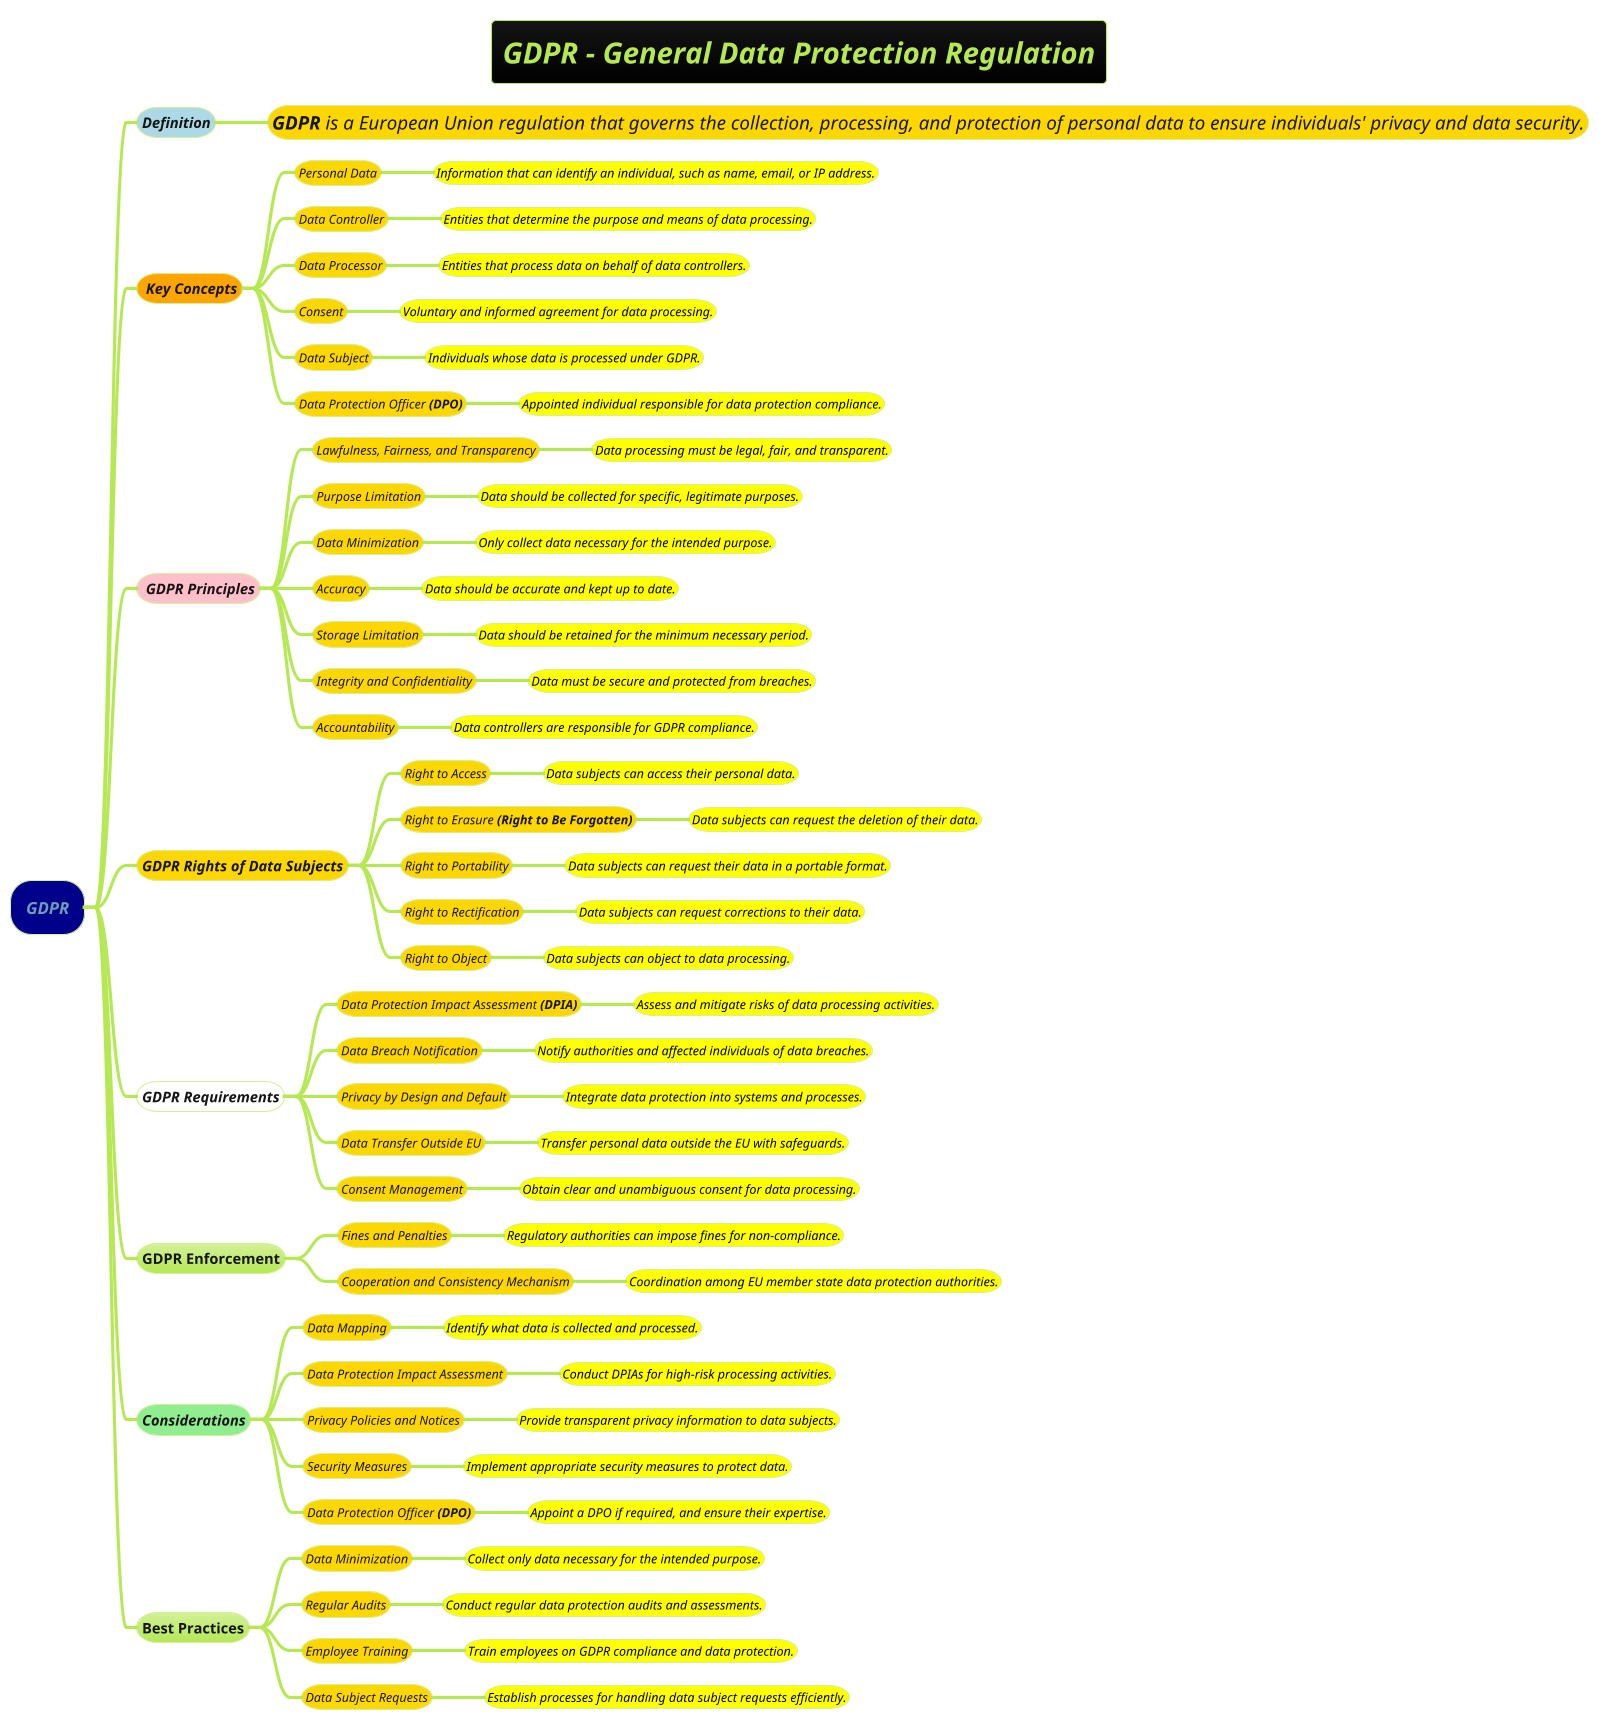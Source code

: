 @startmindmap
title =<i>GDPR - General Data Protection Regulation
!theme hacker

*[#darkblue] <i>GDPR
**[#lightblue] <i>Definition
***[#gold] <i><size:18>**GDPR** is a European Union regulation that governs the collection, processing, and protection of personal data to ensure individuals' privacy and data security.

**[#orange] <i> Key Concepts
***[#gold] <i><size:12>Personal Data
****[#yellow] <color #black><i><size:12>Information that can identify an individual, such as name, email, or IP address.
***[#gold] <i><size:12>Data Controller
****[#yellow] <color #black><i><size:12>Entities that determine the purpose and means of data processing.
***[#gold] <i><size:12>Data Processor
****[#yellow] <color #black><i><size:12>Entities that process data on behalf of data controllers.
***[#gold] <i><size:12>Consent
****[#yellow] <color #black><i><size:12>Voluntary and informed agreement for data processing.
***[#gold] <i><size:12>Data Subject
****[#yellow] <color #black><i><size:12>Individuals whose data is processed under GDPR.
***[#gold] <i><size:12>Data Protection Officer **(DPO)**
****[#yellow] <color #black><i><size:12>Appointed individual responsible for data protection compliance.

**[#pink] <i> GDPR Principles
***[#gold] <i><size:12>Lawfulness, Fairness, and Transparency
****[#yellow] <color #black><i><size:12>Data processing must be legal, fair, and transparent.
***[#gold] <i><size:12>Purpose Limitation
****[#yellow] <color #black><i><size:12>Data should be collected for specific, legitimate purposes.
***[#gold] <i><size:12>Data Minimization
****[#yellow] <color #black><i><size:12>Only collect data necessary for the intended purpose.
***[#gold] <i><size:12>Accuracy
****[#yellow] <color #black><i><size:12>Data should be accurate and kept up to date.
***[#gold] <i><size:12>Storage Limitation
****[#yellow] <color #black><i><size:12>Data should be retained for the minimum necessary period.
***[#gold] <i><size:12>Integrity and Confidentiality
****[#yellow] <color #black><i><size:12>Data must be secure and protected from breaches.
***[#gold] <i><size:12>Accountability
****[#yellow] <color #black><i><size:12>Data controllers are responsible for GDPR compliance.

**[#gold] <i>GDPR Rights of Data Subjects
***[#gold] <i><size:12>Right to Access
****[#yellow] <color #black><i><size:12>Data subjects can access their personal data.
***[#gold] <i><size:12>Right to Erasure **(Right to Be Forgotten)**
****[#yellow] <color #black><i><size:12>Data subjects can request the deletion of their data.
***[#gold] <i><size:12>Right to Portability
****[#yellow] <color #black><i><size:12>Data subjects can request their data in a portable format.
***[#gold] <i><size:12>Right to Rectification
****[#yellow] <color #black><i><size:12>Data subjects can request corrections to their data.
***[#gold] <i><size:12>Right to Object
****[#yellow] <color #black><i><size:12>Data subjects can object to data processing.

**[#white] <i>GDPR Requirements
***[#gold] <i><size:12>Data Protection Impact Assessment **(DPIA)**
****[#yellow] <color #black><i><size:12>Assess and mitigate risks of data processing activities.
***[#gold] <i><size:12>Data Breach Notification
****[#yellow] <color #black><i><size:12>Notify authorities and affected individuals of data breaches.
***[#gold] <i><size:12>Privacy by Design and Default
****[#yellow] <color #black><i><size:12>Integrate data protection into systems and processes.
***[#gold] <i><size:12>Data Transfer Outside EU
****[#yellow] <color #black><i><size:12>Transfer personal data outside the EU with safeguards.
***[#gold] <i><size:12>Consent Management
****[#yellow] <color #black><i><size:12>Obtain clear and unambiguous consent for data processing.

** GDPR Enforcement
***[#gold] <i><size:12>Fines and Penalties
****[#yellow] <color #black><i><size:12>Regulatory authorities can impose fines for non-compliance.
***[#gold] <i><size:12>Cooperation and Consistency Mechanism
****[#yellow] <color #black><i><size:12>Coordination among EU member state data protection authorities.

**[#lightgreen] <i>Considerations
***[#gold] <i><size:12>Data Mapping
****[#yellow] <color #black><i><size:12>Identify what data is collected and processed.
***[#gold] <i><size:12>Data Protection Impact Assessment
****[#yellow] <color #black><i><size:12>Conduct DPIAs for high-risk processing activities.
***[#gold] <i><size:12>Privacy Policies and Notices
****[#yellow] <color #black><i><size:12>Provide transparent privacy information to data subjects.
***[#gold] <i><size:12>Security Measures
****[#yellow] <color #black><i><size:12>Implement appropriate security measures to protect data.

***[#gold] <i><size:12>Data Protection Officer **(DPO)**
****[#yellow] <color #black><i><size:12>Appoint a DPO if required, and ensure their expertise.

** Best Practices
***[#gold] <i><size:12>Data Minimization
****[#yellow] <color #black><i><size:12>Collect only data necessary for the intended purpose.
***[#gold] <i><size:12>Regular Audits
****[#yellow] <color #black><i><size:12>Conduct regular data protection audits and assessments.
***[#gold] <i><size:12>Employee Training
****[#yellow] <color #black><i><size:12>Train employees on GDPR compliance and data protection.
***[#gold] <i><size:12>Data Subject Requests
****[#yellow] <color #black><i><size:12>Establish processes for handling data subject requests efficiently.

@endmindmap
